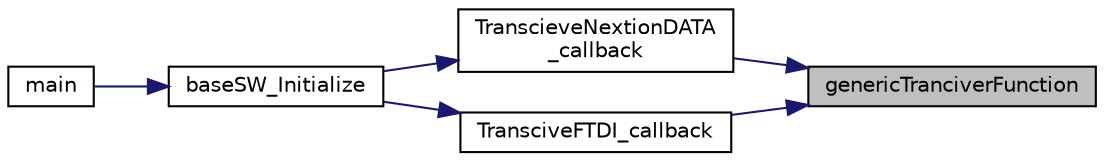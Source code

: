 digraph "genericTranciverFunction"
{
 // LATEX_PDF_SIZE
  edge [fontname="Helvetica",fontsize="10",labelfontname="Helvetica",labelfontsize="10"];
  node [fontname="Helvetica",fontsize="10",shape=record];
  rankdir="RL";
  Node1 [label="genericTranciverFunction",height=0.2,width=0.4,color="black", fillcolor="grey75", style="filled", fontcolor="black",tooltip=" "];
  Node1 -> Node2 [dir="back",color="midnightblue",fontsize="10",style="solid",fontname="Helvetica"];
  Node2 [label="TranscieveNextionDATA\l_callback",height=0.2,width=0.4,color="black", fillcolor="white", style="filled",URL="$base_s_w_8c.html#a3821cc2458a1a57bb47d074adab7041c",tooltip=" "];
  Node2 -> Node3 [dir="back",color="midnightblue",fontsize="10",style="solid",fontname="Helvetica"];
  Node3 [label="baseSW_Initialize",height=0.2,width=0.4,color="black", fillcolor="white", style="filled",URL="$base_s_w_8c.html#a26152edbd9eb97c5e90eb637c8535600",tooltip=" "];
  Node3 -> Node4 [dir="back",color="midnightblue",fontsize="10",style="solid",fontname="Helvetica"];
  Node4 [label="main",height=0.2,width=0.4,color="black", fillcolor="white", style="filled",URL="$main_8c.html#a840291bc02cba5474a4cb46a9b9566fe",tooltip=" "];
  Node1 -> Node5 [dir="back",color="midnightblue",fontsize="10",style="solid",fontname="Helvetica"];
  Node5 [label="TransciveFTDI_callback",height=0.2,width=0.4,color="black", fillcolor="white", style="filled",URL="$base_s_w_8c.html#a5574a7efe563c4a0dcd5a6d14aa25c81",tooltip=" "];
  Node5 -> Node3 [dir="back",color="midnightblue",fontsize="10",style="solid",fontname="Helvetica"];
}
